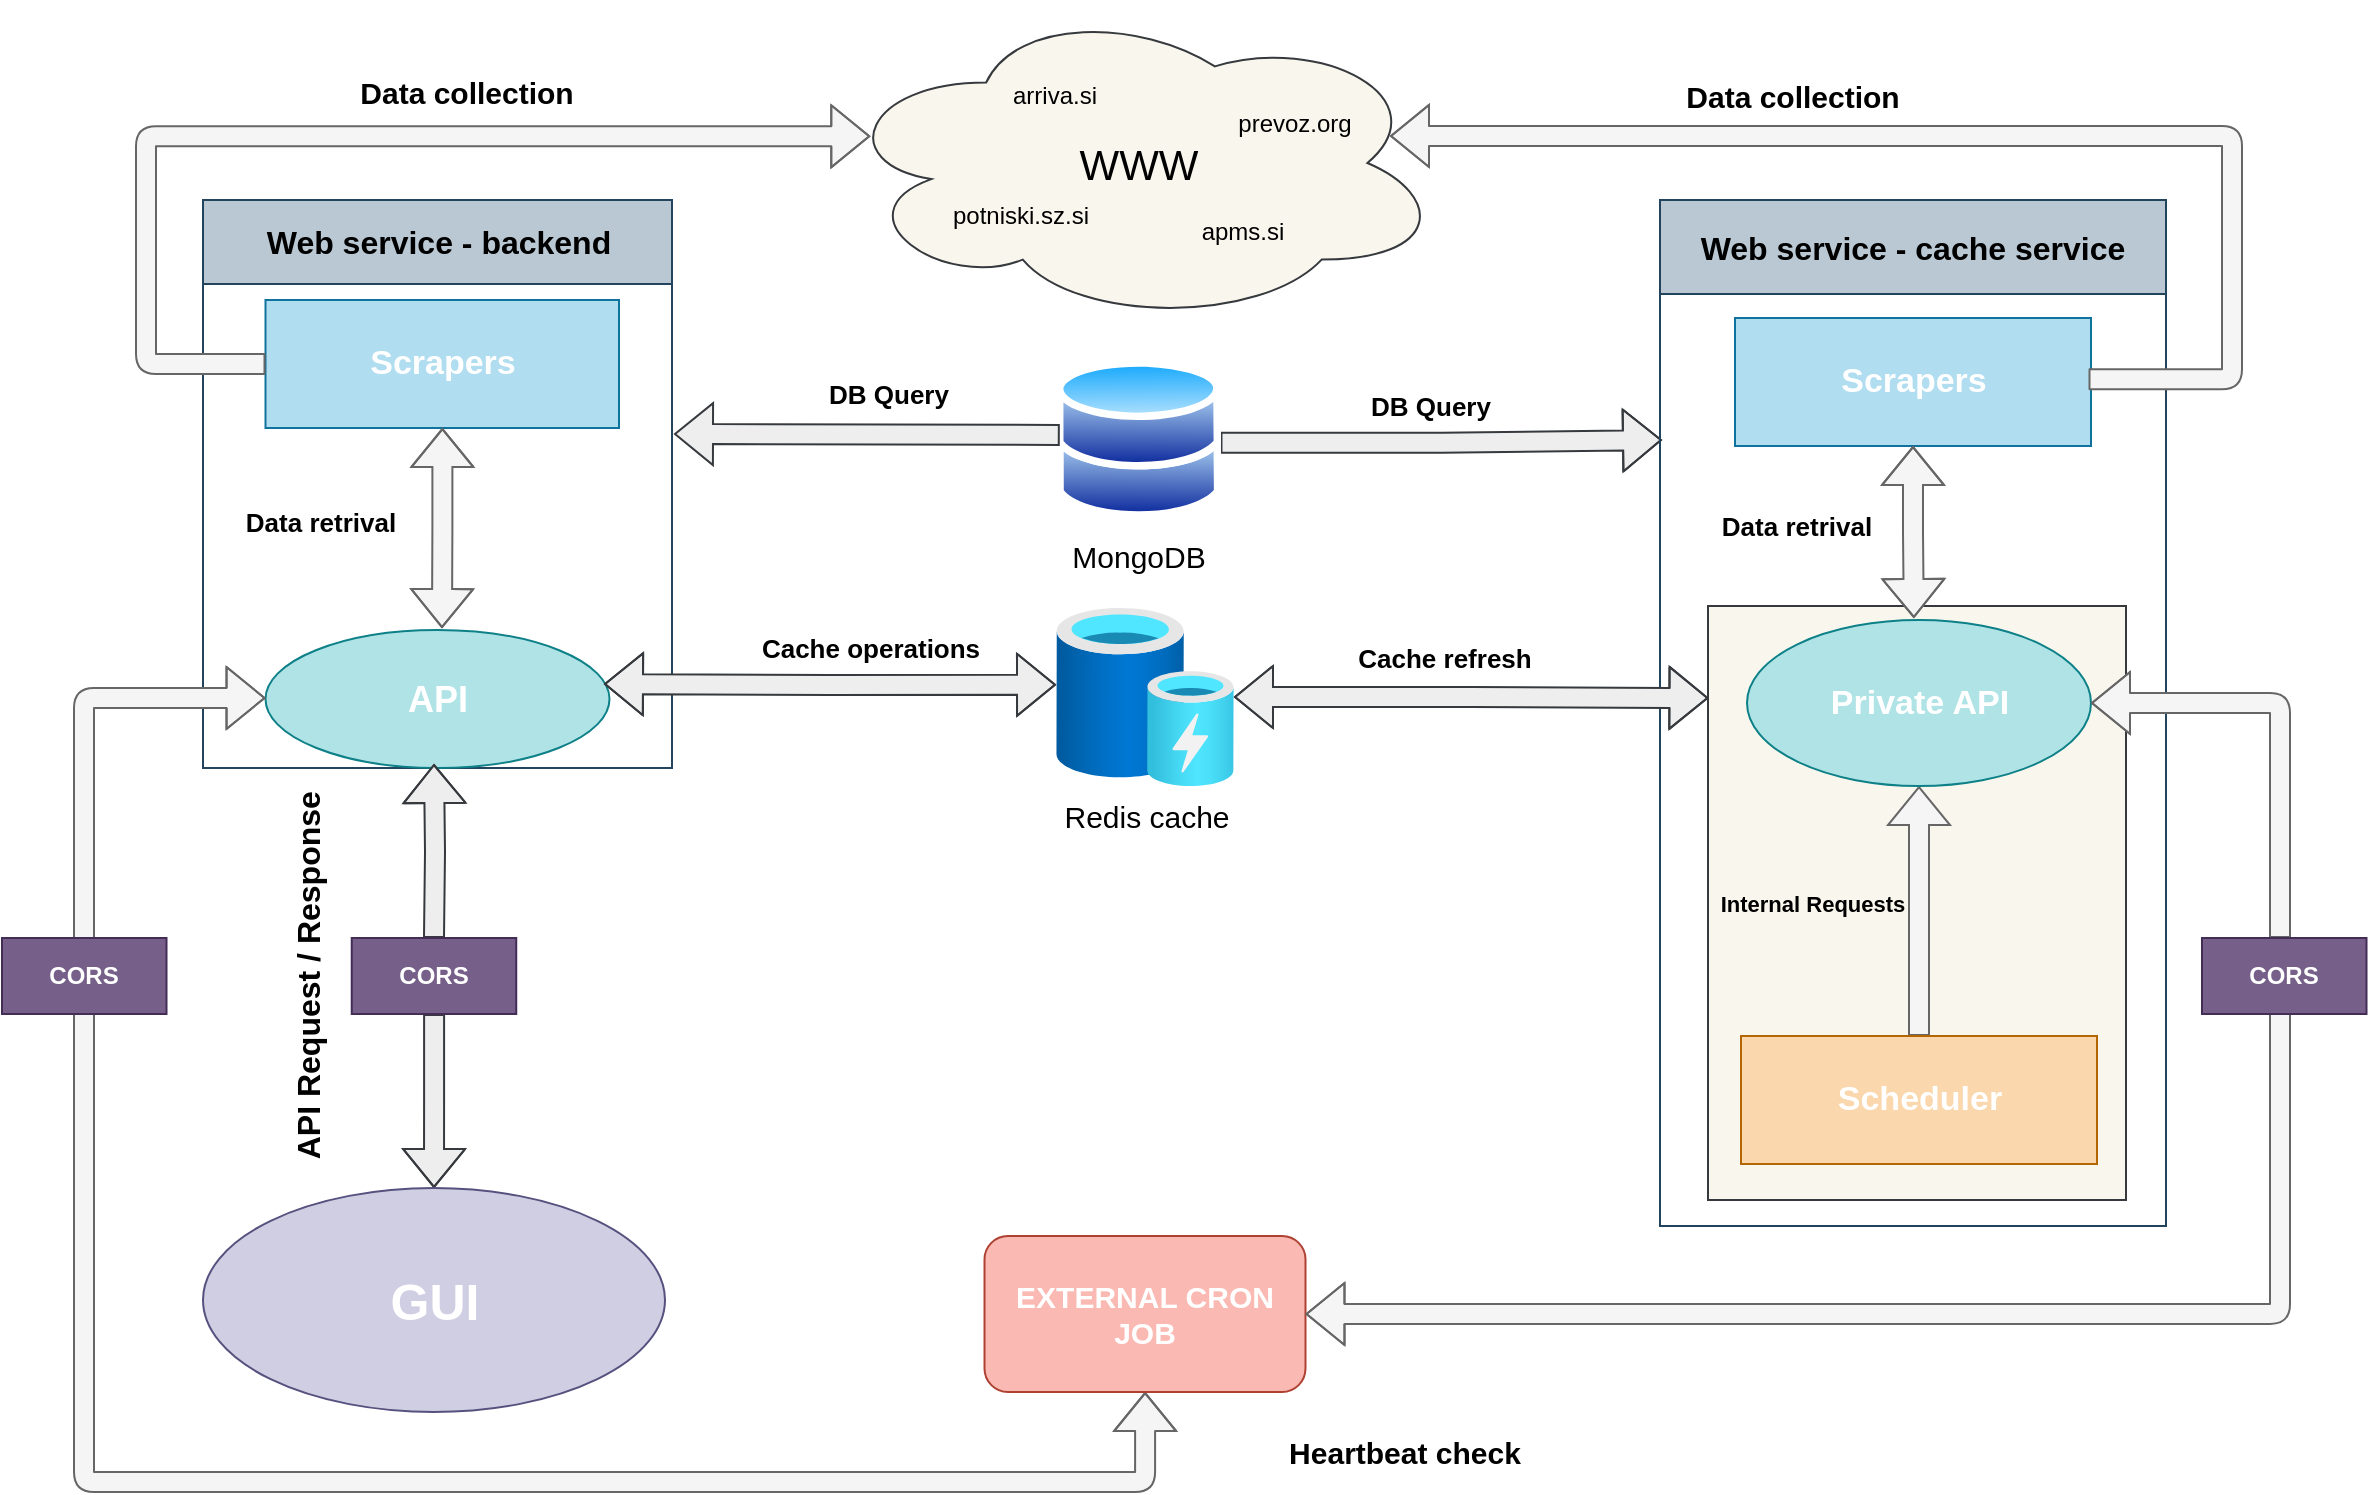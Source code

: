 <mxfile border="50" scale="3" compressed="false" locked="false" version="24.7.7">
  <diagram name="Blank" id="YmL12bMKpDGza6XwsDPr">
    <mxGraphModel dx="2993" dy="1331" grid="0" gridSize="10" guides="1" tooltips="1" connect="1" arrows="1" fold="1" page="0" pageScale="1" pageWidth="827" pageHeight="1169" background="#FFFFFF" math="1" shadow="0">
      <root>
        <mxCell id="X5NqExCQtvZxIxQ7pmgY-0" />
        <mxCell id="1" parent="X5NqExCQtvZxIxQ7pmgY-0" />
        <mxCell id="3iujyiFIKv-xdqHL7t24-19" style="edgeStyle=orthogonalEdgeStyle;rounded=0;orthogonalLoop=1;jettySize=auto;html=1;exitX=0.995;exitY=0.523;exitDx=0;exitDy=0;shape=flexArrow;startArrow=none;exitPerimeter=0;startFill=0;fillColor=#eeeeee;strokeColor=#36393d;" parent="1" source="3iujyiFIKv-xdqHL7t24-1" edge="1">
          <mxGeometry relative="1" as="geometry">
            <mxPoint x="-162" y="210" as="targetPoint" />
          </mxGeometry>
        </mxCell>
        <mxCell id="3iujyiFIKv-xdqHL7t24-1" value="&lt;div style=&quot;font-size: 15px;&quot;&gt;&lt;font style=&quot;font-size: 15px;&quot;&gt;MongoDB&lt;/font&gt;&lt;/div&gt;&lt;div style=&quot;font-size: 15px;&quot;&gt;&lt;font style=&quot;font-size: 15px;&quot;&gt;&lt;br&gt;&lt;/font&gt;&lt;/div&gt;" style="image;aspect=fixed;perimeter=ellipsePerimeter;html=1;align=center;shadow=0;dashed=0;spacingTop=3;image=img/lib/active_directory/databases.svg;" parent="1" vertex="1">
          <mxGeometry x="-465" y="169" width="82.65" height="81" as="geometry" />
        </mxCell>
        <mxCell id="3iujyiFIKv-xdqHL7t24-2" value="&lt;div style=&quot;font-size: 15px;&quot;&gt;&lt;font style=&quot;font-size: 15px;&quot;&gt;Redis cache&lt;/font&gt;&lt;/div&gt;&lt;div style=&quot;font-size: 15px;&quot;&gt;&lt;font style=&quot;font-size: 15px;&quot;&gt;&lt;br&gt;&lt;/font&gt;&lt;/div&gt;" style="image;aspect=fixed;html=1;points=[];align=center;fontSize=12;image=img/lib/azure2/general/Cache.svg;" parent="1" vertex="1">
          <mxGeometry x="-465" y="294" width="89" height="89" as="geometry" />
        </mxCell>
        <mxCell id="3iujyiFIKv-xdqHL7t24-29" style="edgeStyle=orthogonalEdgeStyle;rounded=0;orthogonalLoop=1;jettySize=auto;html=1;entryX=0.5;entryY=0;entryDx=0;entryDy=0;shape=flexArrow;startArrow=none;fillColor=#eeeeee;fillStyle=solid;gradientDirection=north;startFill=0;strokeColor=#36393d;" parent="1" source="7NyOA-QyOS0l97fLP46v-43" target="3iujyiFIKv-xdqHL7t24-8" edge="1">
          <mxGeometry relative="1" as="geometry">
            <mxPoint x="-776" y="372" as="sourcePoint" />
          </mxGeometry>
        </mxCell>
        <mxCell id="3iujyiFIKv-xdqHL7t24-4" value="&lt;font style=&quot;font-size: 16px;&quot;&gt;Web service - backend&lt;/font&gt;" style="swimlane;whiteSpace=wrap;html=1;startSize=42;fillColor=#bac8d3;strokeColor=#23445d;" parent="1" vertex="1">
          <mxGeometry x="-891.5" y="90" width="234.5" height="284" as="geometry" />
        </mxCell>
        <mxCell id="7NyOA-QyOS0l97fLP46v-3" value="&lt;font color=&quot;#ffffff&quot; size=&quot;1&quot;&gt;&lt;b style=&quot;font-size: 17px;&quot;&gt;Scrapers&lt;/b&gt;&lt;/font&gt;" style="whiteSpace=wrap;html=1;fillColor=#b1ddf0;strokeColor=#10739e;" vertex="1" parent="3iujyiFIKv-xdqHL7t24-4">
          <mxGeometry x="31.25" y="50" width="176.75" height="64" as="geometry" />
        </mxCell>
        <mxCell id="7NyOA-QyOS0l97fLP46v-5" value="&lt;font color=&quot;#ffffff&quot; style=&quot;font-size: 18px;&quot;&gt;&lt;b&gt;API&lt;/b&gt;&lt;/font&gt;" style="ellipse;whiteSpace=wrap;html=1;fillColor=#b0e3e6;strokeColor=#0e8088;" vertex="1" parent="3iujyiFIKv-xdqHL7t24-4">
          <mxGeometry x="31.25" y="215" width="172" height="69" as="geometry" />
        </mxCell>
        <mxCell id="7NyOA-QyOS0l97fLP46v-41" style="edgeStyle=orthogonalEdgeStyle;rounded=0;orthogonalLoop=1;jettySize=auto;html=1;shape=flexArrow;startArrow=block;entryX=0.513;entryY=-0.014;entryDx=0;entryDy=0;entryPerimeter=0;fillColor=#f5f5f5;strokeColor=#666666;" edge="1" parent="3iujyiFIKv-xdqHL7t24-4" source="7NyOA-QyOS0l97fLP46v-3" target="7NyOA-QyOS0l97fLP46v-5">
          <mxGeometry relative="1" as="geometry">
            <mxPoint x="120.5" y="215" as="targetPoint" />
          </mxGeometry>
        </mxCell>
        <mxCell id="7NyOA-QyOS0l97fLP46v-53" value="&lt;font style=&quot;font-size: 13px;&quot;&gt;&lt;b&gt;Data retrival&lt;br&gt;&lt;/b&gt;&lt;/font&gt;" style="text;html=1;align=center;verticalAlign=middle;resizable=0;points=[];autosize=1;strokeColor=none;fillColor=none;rotation=0;" vertex="1" parent="3iujyiFIKv-xdqHL7t24-4">
          <mxGeometry x="11.5" y="147" width="93" height="28" as="geometry" />
        </mxCell>
        <mxCell id="3iujyiFIKv-xdqHL7t24-8" value="&lt;font size=&quot;1&quot; color=&quot;#ffffff&quot;&gt;&lt;b style=&quot;font-size: 25px;&quot;&gt;GUI&lt;/b&gt;&lt;/font&gt;" style="ellipse;whiteSpace=wrap;html=1;fillColor=#d0cee2;strokeColor=#56517e;" parent="1" vertex="1">
          <mxGeometry x="-891.5" y="584" width="231" height="112" as="geometry" />
        </mxCell>
        <mxCell id="3iujyiFIKv-xdqHL7t24-11" value="&lt;font style=&quot;font-size: 16px;&quot; face=&quot;Helvetica&quot;&gt;Web service - cache service&lt;/font&gt;" style="swimlane;whiteSpace=wrap;html=1;fillColor=#bac8d3;strokeColor=#23445d;startSize=47;" parent="1" vertex="1">
          <mxGeometry x="-163" y="90" width="253" height="513" as="geometry" />
        </mxCell>
        <mxCell id="7NyOA-QyOS0l97fLP46v-63" value="" style="whiteSpace=wrap;html=1;fillColor=#f9f7ed;strokeColor=#36393d;" vertex="1" parent="3iujyiFIKv-xdqHL7t24-11">
          <mxGeometry x="24" y="203" width="209" height="297" as="geometry" />
        </mxCell>
        <mxCell id="3iujyiFIKv-xdqHL7t24-12" value="&lt;b&gt;&lt;font color=&quot;#ffffff&quot; style=&quot;font-size: 17px;&quot;&gt;Scrapers&lt;/font&gt;&lt;/b&gt;" style="whiteSpace=wrap;html=1;fillColor=#b1ddf0;strokeColor=#10739e;" parent="3iujyiFIKv-xdqHL7t24-11" vertex="1">
          <mxGeometry x="37.5" y="59" width="178" height="64" as="geometry" />
        </mxCell>
        <mxCell id="7NyOA-QyOS0l97fLP46v-67" style="edgeStyle=orthogonalEdgeStyle;rounded=0;orthogonalLoop=1;jettySize=auto;html=1;shape=flexArrow;startArrow=none;endArrow=block;endFill=0;startFill=0;fillColor=#f5f5f5;strokeColor=#666666;" edge="1" parent="3iujyiFIKv-xdqHL7t24-11" source="3iujyiFIKv-xdqHL7t24-30" target="7NyOA-QyOS0l97fLP46v-6">
          <mxGeometry relative="1" as="geometry" />
        </mxCell>
        <mxCell id="3iujyiFIKv-xdqHL7t24-30" value="&lt;font color=&quot;#ffffff&quot; style=&quot;font-size: 17px;&quot;&gt;&lt;b&gt;Scheduler&lt;/b&gt;&lt;/font&gt;" style="whiteSpace=wrap;html=1;fillColor=#fad7ac;strokeColor=#b46504;" parent="3iujyiFIKv-xdqHL7t24-11" vertex="1">
          <mxGeometry x="40.5" y="418" width="178" height="64" as="geometry" />
        </mxCell>
        <mxCell id="7NyOA-QyOS0l97fLP46v-6" value="&lt;font style=&quot;font-size: 17px;&quot; color=&quot;#ffffff&quot;&gt;&lt;b&gt;Private API&lt;br&gt;&lt;/b&gt;&lt;/font&gt;" style="ellipse;whiteSpace=wrap;html=1;fillColor=#b0e3e6;strokeColor=#0e8088;" vertex="1" parent="3iujyiFIKv-xdqHL7t24-11">
          <mxGeometry x="43.5" y="210" width="172" height="83" as="geometry" />
        </mxCell>
        <mxCell id="7NyOA-QyOS0l97fLP46v-36" value="&lt;font style=&quot;font-size: 11px;&quot;&gt;&lt;b style=&quot;font-size: 11px;&quot;&gt;Internal Requests&lt;/b&gt;&lt;/font&gt;" style="text;html=1;align=center;verticalAlign=middle;resizable=0;points=[];autosize=1;strokeColor=none;fillColor=none;rotation=0;fontSize=11;" vertex="1" parent="3iujyiFIKv-xdqHL7t24-11">
          <mxGeometry x="21" y="339" width="110" height="25" as="geometry" />
        </mxCell>
        <mxCell id="7NyOA-QyOS0l97fLP46v-54" value="&lt;font style=&quot;font-size: 13px;&quot;&gt;&lt;b&gt;Data retrival&lt;br&gt;&lt;/b&gt;&lt;/font&gt;" style="text;html=1;align=center;verticalAlign=middle;resizable=0;points=[];autosize=1;strokeColor=none;fillColor=none;rotation=0;" vertex="1" parent="3iujyiFIKv-xdqHL7t24-11">
          <mxGeometry x="21" y="149" width="93" height="28" as="geometry" />
        </mxCell>
        <mxCell id="7NyOA-QyOS0l97fLP46v-66" style="edgeStyle=orthogonalEdgeStyle;rounded=0;orthogonalLoop=1;jettySize=auto;html=1;entryX=0.485;entryY=-0.012;entryDx=0;entryDy=0;entryPerimeter=0;shape=flexArrow;startArrow=block;fillColor=#f5f5f5;strokeColor=#666666;" edge="1" parent="3iujyiFIKv-xdqHL7t24-11" source="3iujyiFIKv-xdqHL7t24-12" target="7NyOA-QyOS0l97fLP46v-6">
          <mxGeometry relative="1" as="geometry" />
        </mxCell>
        <mxCell id="3iujyiFIKv-xdqHL7t24-25" style="edgeStyle=orthogonalEdgeStyle;rounded=0;orthogonalLoop=1;jettySize=auto;html=1;shape=flexArrow;startArrow=block;entryX=0;entryY=0.431;entryDx=0;entryDy=0;entryPerimeter=0;fillColor=#eeeeee;strokeColor=#36393d;" parent="1" target="3iujyiFIKv-xdqHL7t24-2" edge="1">
          <mxGeometry relative="1" as="geometry">
            <mxPoint x="-691" y="332" as="sourcePoint" />
            <mxPoint x="-468" y="332" as="targetPoint" />
          </mxGeometry>
        </mxCell>
        <mxCell id="3iujyiFIKv-xdqHL7t24-28" style="edgeStyle=orthogonalEdgeStyle;rounded=0;orthogonalLoop=1;jettySize=auto;html=1;shape=flexArrow;startArrow=block;entryX=0.023;entryY=0.475;entryDx=0;entryDy=0;entryPerimeter=0;endArrow=none;endFill=0;fillColor=#eeeeee;strokeColor=#36393d;" parent="1" target="3iujyiFIKv-xdqHL7t24-1" edge="1">
          <mxGeometry relative="1" as="geometry">
            <mxPoint x="-656" y="207" as="sourcePoint" />
            <mxPoint x="-468" y="207" as="targetPoint" />
          </mxGeometry>
        </mxCell>
        <mxCell id="7NyOA-QyOS0l97fLP46v-15" value="&lt;font style=&quot;font-size: 13px;&quot;&gt;&lt;b&gt;Cache operations&lt;br&gt;&lt;/b&gt;&lt;/font&gt;" style="text;html=1;align=center;verticalAlign=middle;resizable=0;points=[];autosize=1;strokeColor=none;fillColor=none;" vertex="1" parent="1">
          <mxGeometry x="-622" y="300" width="127" height="28" as="geometry" />
        </mxCell>
        <mxCell id="7NyOA-QyOS0l97fLP46v-18" value="&lt;font style=&quot;font-size: 13px;&quot;&gt;&lt;b&gt;DB Query&lt;br&gt;&lt;/b&gt;&lt;/font&gt;" style="text;html=1;align=center;verticalAlign=middle;resizable=0;points=[];autosize=1;strokeColor=none;fillColor=none;" vertex="1" parent="1">
          <mxGeometry x="-588" y="173" width="78" height="28" as="geometry" />
        </mxCell>
        <mxCell id="7NyOA-QyOS0l97fLP46v-19" value="&lt;font style=&quot;font-size: 13px;&quot;&gt;&lt;b&gt;DB Query&lt;br&gt;&lt;/b&gt;&lt;/font&gt;" style="text;html=1;align=center;verticalAlign=middle;resizable=0;points=[];autosize=1;strokeColor=none;fillColor=none;" vertex="1" parent="1">
          <mxGeometry x="-317" y="179" width="78" height="28" as="geometry" />
        </mxCell>
        <mxCell id="7NyOA-QyOS0l97fLP46v-20" value="&lt;font style=&quot;font-size: 13px;&quot;&gt;&lt;strong&gt;Cache refresh&lt;/strong&gt;&lt;/font&gt;" style="text;html=1;align=center;verticalAlign=middle;resizable=0;points=[];autosize=1;strokeColor=none;fillColor=none;" vertex="1" parent="1">
          <mxGeometry x="-324" y="305" width="105" height="28" as="geometry" />
        </mxCell>
        <mxCell id="7NyOA-QyOS0l97fLP46v-21" value="&lt;font style=&quot;font-size: 16px;&quot;&gt;&lt;b&gt;API Request / Response&lt;br&gt;&lt;/b&gt;&lt;/font&gt;" style="text;html=1;align=center;verticalAlign=middle;resizable=0;points=[];autosize=1;strokeColor=none;fillColor=none;rotation=-90;" vertex="1" parent="1">
          <mxGeometry x="-939.88" y="462.5" width="202" height="31" as="geometry" />
        </mxCell>
        <mxCell id="7NyOA-QyOS0l97fLP46v-24" value="&lt;font style=&quot;font-size: 21px;&quot;&gt;WWW&lt;/font&gt;" style="ellipse;shape=cloud;whiteSpace=wrap;html=1;fillColor=#f9f7ed;strokeColor=#36393d;" vertex="1" parent="1">
          <mxGeometry x="-576.17" y="-9" width="305" height="161" as="geometry" />
        </mxCell>
        <mxCell id="7NyOA-QyOS0l97fLP46v-26" value="apms.si" style="text;html=1;align=center;verticalAlign=middle;resizable=0;points=[];autosize=1;" vertex="1" parent="1">
          <mxGeometry x="-402" y="93" width="59" height="26" as="geometry" />
        </mxCell>
        <mxCell id="7NyOA-QyOS0l97fLP46v-27" value="arriva.si" style="text;html=1;align=center;verticalAlign=middle;resizable=0;points=[];autosize=1;strokeColor=none;fillColor=none;" vertex="1" parent="1">
          <mxGeometry x="-496" y="25" width="60" height="26" as="geometry" />
        </mxCell>
        <mxCell id="7NyOA-QyOS0l97fLP46v-28" value="&lt;div&gt;prevoz.org&lt;br&gt;&lt;/div&gt;" style="text;html=1;align=center;verticalAlign=middle;resizable=0;points=[];autosize=1;strokeColor=none;fillColor=none;" vertex="1" parent="1">
          <mxGeometry x="-384" y="39" width="75" height="26" as="geometry" />
        </mxCell>
        <mxCell id="7NyOA-QyOS0l97fLP46v-29" value="potniski.sz.si" style="text;html=1;align=center;verticalAlign=middle;resizable=0;points=[];autosize=1;strokeColor=none;fillColor=none;" vertex="1" parent="1">
          <mxGeometry x="-526" y="85" width="86" height="26" as="geometry" />
        </mxCell>
        <mxCell id="7NyOA-QyOS0l97fLP46v-30" style="edgeStyle=orthogonalEdgeStyle;rounded=1;orthogonalLoop=1;jettySize=auto;html=1;exitX=0;exitY=0.5;exitDx=0;exitDy=0;curved=0;shape=flexArrow;entryX=0.06;entryY=0.417;entryDx=0;entryDy=0;entryPerimeter=0;fillColor=#f5f5f5;strokeColor=#666666;" edge="1" parent="1" source="7NyOA-QyOS0l97fLP46v-3" target="7NyOA-QyOS0l97fLP46v-24">
          <mxGeometry relative="1" as="geometry">
            <mxPoint x="-864.25" y="227.6" as="sourcePoint" />
            <mxPoint x="-555.65" y="66.0" as="targetPoint" />
            <Array as="points">
              <mxPoint x="-920" y="172" />
              <mxPoint x="-920" y="58" />
            </Array>
          </mxGeometry>
        </mxCell>
        <mxCell id="7NyOA-QyOS0l97fLP46v-38" style="edgeStyle=orthogonalEdgeStyle;rounded=1;orthogonalLoop=1;jettySize=auto;html=1;curved=0;shape=flexArrow;entryX=0.914;entryY=0.364;entryDx=0;entryDy=0;entryPerimeter=0;exitX=0.993;exitY=0.478;exitDx=0;exitDy=0;exitPerimeter=0;fillColor=#f5f5f5;strokeColor=#666666;" edge="1" parent="1" source="3iujyiFIKv-xdqHL7t24-12">
          <mxGeometry relative="1" as="geometry">
            <mxPoint x="77" y="243" as="sourcePoint" />
            <mxPoint x="-298.0" y="57.974" as="targetPoint" />
            <Array as="points">
              <mxPoint x="123" y="180" />
              <mxPoint x="123" y="58" />
            </Array>
          </mxGeometry>
        </mxCell>
        <mxCell id="7NyOA-QyOS0l97fLP46v-45" value="" style="edgeStyle=orthogonalEdgeStyle;rounded=0;orthogonalLoop=1;jettySize=auto;html=1;entryX=0.5;entryY=0;entryDx=0;entryDy=0;shape=flexArrow;startArrow=block;fillColor=#eeeeee;fillStyle=solid;gradientDirection=north;startFill=0;endArrow=none;endFill=0;strokeColor=#36393d;" edge="1" parent="1" target="7NyOA-QyOS0l97fLP46v-43">
          <mxGeometry relative="1" as="geometry">
            <mxPoint x="-776" y="372" as="sourcePoint" />
            <mxPoint x="-776" y="584" as="targetPoint" />
          </mxGeometry>
        </mxCell>
        <mxCell id="7NyOA-QyOS0l97fLP46v-43" value="&lt;font color=&quot;#ffffff&quot;&gt;&lt;b&gt;CORS&lt;/b&gt;&lt;/font&gt;" style="whiteSpace=wrap;html=1;fillColor=#76608a;strokeColor=#432D57;fontColor=#ffffff;" vertex="1" parent="1">
          <mxGeometry x="-817.13" y="459" width="82.25" height="38" as="geometry" />
        </mxCell>
        <mxCell id="7NyOA-QyOS0l97fLP46v-48" value="&lt;font style=&quot;font-size: 15px;&quot;&gt;&lt;font style=&quot;font-size: 15px;&quot;&gt;&lt;b&gt;Data collection&lt;br&gt;&lt;/b&gt;&lt;/font&gt;&lt;/font&gt;" style="text;html=1;align=center;verticalAlign=middle;resizable=0;points=[];autosize=1;strokeColor=none;fillColor=none;rotation=0;" vertex="1" parent="1">
          <mxGeometry x="-823" y="21" width="125" height="30" as="geometry" />
        </mxCell>
        <mxCell id="7NyOA-QyOS0l97fLP46v-51" value="&lt;font style=&quot;font-size: 15px;&quot;&gt;&lt;font style=&quot;font-size: 15px;&quot;&gt;&lt;b&gt;Data collection&lt;br&gt;&lt;/b&gt;&lt;/font&gt;&lt;/font&gt;" style="text;html=1;align=center;verticalAlign=middle;resizable=0;points=[];autosize=1;strokeColor=none;fillColor=none;rotation=0;" vertex="1" parent="1">
          <mxGeometry x="-160" y="23" width="125" height="30" as="geometry" />
        </mxCell>
        <mxCell id="7NyOA-QyOS0l97fLP46v-64" style="edgeStyle=orthogonalEdgeStyle;rounded=0;orthogonalLoop=1;jettySize=auto;html=1;entryX=0.001;entryY=0.155;entryDx=0;entryDy=0;entryPerimeter=0;shape=flexArrow;startArrow=block;fillColor=#eeeeee;strokeColor=#36393d;" edge="1" parent="1" source="3iujyiFIKv-xdqHL7t24-2" target="7NyOA-QyOS0l97fLP46v-63">
          <mxGeometry relative="1" as="geometry" />
        </mxCell>
        <mxCell id="7NyOA-QyOS0l97fLP46v-71" style="edgeStyle=orthogonalEdgeStyle;rounded=1;orthogonalLoop=1;jettySize=auto;html=1;shape=flexArrow;fillColor=#f5f5f5;strokeColor=#666666;startArrow=block;" edge="1" parent="1" source="7NyOA-QyOS0l97fLP46v-69" target="7NyOA-QyOS0l97fLP46v-5">
          <mxGeometry relative="1" as="geometry">
            <Array as="points">
              <mxPoint x="-420" y="731" />
              <mxPoint x="-951" y="731" />
              <mxPoint x="-951" y="339" />
            </Array>
          </mxGeometry>
        </mxCell>
        <mxCell id="7NyOA-QyOS0l97fLP46v-72" style="edgeStyle=orthogonalEdgeStyle;rounded=1;orthogonalLoop=1;jettySize=auto;html=1;entryX=1;entryY=0.5;entryDx=0;entryDy=0;fillColor=#f5f5f5;strokeColor=#666666;shape=flexArrow;startArrow=none;startFill=0;" edge="1" parent="1" source="7NyOA-QyOS0l97fLP46v-78" target="7NyOA-QyOS0l97fLP46v-6">
          <mxGeometry relative="1" as="geometry">
            <Array as="points">
              <mxPoint x="147" y="341" />
            </Array>
          </mxGeometry>
        </mxCell>
        <mxCell id="7NyOA-QyOS0l97fLP46v-69" value="&lt;font size=&quot;1&quot; color=&quot;#ffffff&quot;&gt;&lt;b style=&quot;font-size: 15px;&quot;&gt;EXTERNAL CRON JOB&lt;/b&gt;&lt;/font&gt;" style="rounded=1;whiteSpace=wrap;html=1;gradientDirection=south;fillColor=#FAB9B2;strokeColor=#ae4132;" vertex="1" parent="1">
          <mxGeometry x="-500.75" y="608" width="160.5" height="78" as="geometry" />
        </mxCell>
        <mxCell id="7NyOA-QyOS0l97fLP46v-74" value="&lt;font style=&quot;font-size: 15px;&quot;&gt;&lt;strong&gt;Heartbeat check&lt;br&gt;&lt;/strong&gt;&lt;/font&gt;" style="text;html=1;align=center;verticalAlign=middle;resizable=0;points=[];autosize=1;fillOpacity=100;" vertex="1" parent="1">
          <mxGeometry x="-358" y="701" width="134" height="30" as="geometry" />
        </mxCell>
        <mxCell id="7NyOA-QyOS0l97fLP46v-77" value="&lt;font color=&quot;#ffffff&quot;&gt;&lt;b&gt;CORS&lt;/b&gt;&lt;/font&gt;" style="whiteSpace=wrap;html=1;fillColor=#76608a;strokeColor=#432D57;fontColor=#ffffff;" vertex="1" parent="1">
          <mxGeometry x="-992" y="459" width="82.25" height="38" as="geometry" />
        </mxCell>
        <mxCell id="7NyOA-QyOS0l97fLP46v-79" value="" style="edgeStyle=orthogonalEdgeStyle;rounded=1;orthogonalLoop=1;jettySize=auto;html=1;entryX=1;entryY=0.5;entryDx=0;entryDy=0;fillColor=#f5f5f5;strokeColor=#666666;shape=flexArrow;startArrow=block;" edge="1" parent="1" source="7NyOA-QyOS0l97fLP46v-69" target="7NyOA-QyOS0l97fLP46v-78">
          <mxGeometry relative="1" as="geometry">
            <mxPoint x="-340" y="647" as="sourcePoint" />
            <mxPoint x="53" y="342" as="targetPoint" />
            <Array as="points">
              <mxPoint x="147" y="647" />
            </Array>
          </mxGeometry>
        </mxCell>
        <mxCell id="7NyOA-QyOS0l97fLP46v-78" value="&lt;font color=&quot;#ffffff&quot;&gt;&lt;b&gt;CORS&lt;/b&gt;&lt;/font&gt;" style="whiteSpace=wrap;html=1;fillColor=#76608a;strokeColor=#432D57;fontColor=#ffffff;" vertex="1" parent="1">
          <mxGeometry x="108" y="459" width="82.25" height="38" as="geometry" />
        </mxCell>
      </root>
    </mxGraphModel>
  </diagram>
</mxfile>
